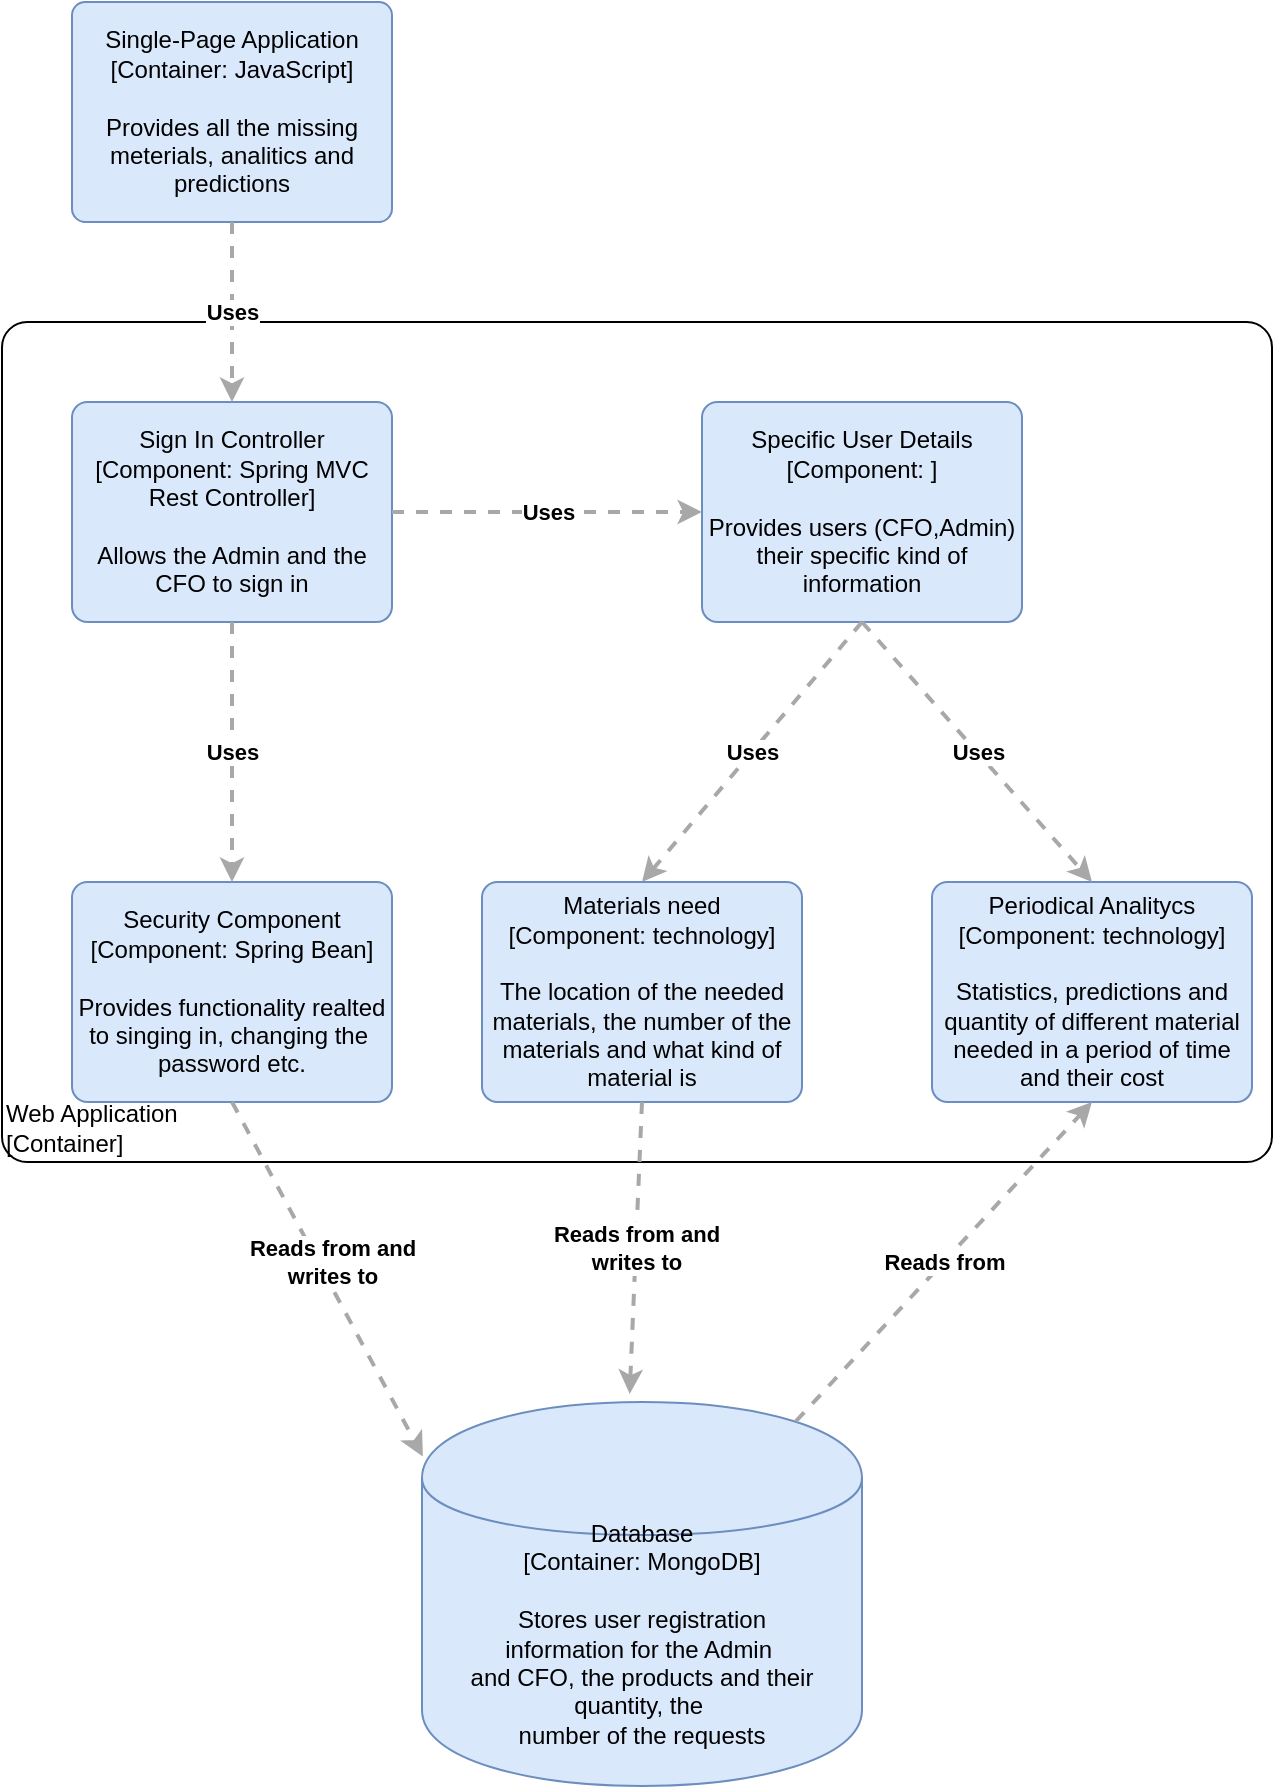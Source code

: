 <mxfile version="10.5.4" type="device"><diagram id="Y9WPn66LSog97lFWAclX" name="Page-1"><mxGraphModel dx="1379" dy="1806" grid="1" gridSize="10" guides="1" tooltips="1" connect="1" arrows="1" fold="1" page="1" pageScale="1" pageWidth="583" pageHeight="827" math="0" shadow="0"><root><mxCell id="0"/><mxCell id="1" parent="0"/><object label="&lt;span&gt;Database&lt;/span&gt;&lt;div&gt;[Container: MongoDB]&lt;/div&gt;&lt;div&gt;&lt;br&gt;&lt;/div&gt;&lt;div&gt;Stores user registration&lt;/div&gt;&lt;div&gt;information for the Admin&amp;nbsp;&lt;/div&gt;&lt;div&gt;and CFO, the products and their quantity, the&amp;nbsp;&lt;/div&gt;&lt;div&gt;number of the requests&lt;/div&gt;" placeholders="1" c4Type="Database" c4Technology="technology" c4Description="Beschreibung" id="WpH0PgQD271ktpPxvavB-17"><mxCell style="shape=cylinder;whiteSpace=wrap;html=1;boundedLbl=1;rounded=0;labelBackgroundColor=none;fillColor=#dae8fc;fontSize=12;fontColor=#000000;align=center;strokeColor=#6c8ebf;" vertex="1" parent="1"><mxGeometry x="975" y="600" width="220" height="192" as="geometry"/><C4Database as="c4"/></mxCell></object><object label="Single-Page Application&lt;br&gt;&lt;div&gt;[Container: JavaScript&lt;span&gt;]&lt;/span&gt;&lt;/div&gt;&lt;div&gt;&lt;br&gt;&lt;/div&gt;&lt;div&gt;Provides all the missing meterials, analitics and predictions&lt;/div&gt;" placeholders="1" c4Name="name" c4Type="Container" c4Technology="technology" c4Description="Beschreibung" id="WpH0PgQD271ktpPxvavB-26"><mxCell style="rounded=1;whiteSpace=wrap;html=1;labelBackgroundColor=none;fillColor=#dae8fc;fontColor=#000000;align=center;arcSize=6;strokeColor=#6c8ebf;" vertex="1" parent="1"><mxGeometry x="800" y="-100" width="160" height="110" as="geometry"/><C4Container as="c4"/></mxCell></object><object label="&lt;div style=&quot;text-align: left&quot;&gt;Web Application&lt;/div&gt;&lt;div style=&quot;text-align: left&quot;&gt;[Container]&lt;/div&gt;" placeholders="1" c4Name="name" c4Type="ExecutionEnvironment" c4Application="applicationAndVersion" id="WpH0PgQD271ktpPxvavB-32"><mxCell style="rounded=1;whiteSpace=wrap;html=1;labelBackgroundColor=none;fillColor=#ffffff;fontColor=#000000;align=left;arcSize=3;strokeColor=#000000;verticalAlign=bottom;" vertex="1" parent="1"><mxGeometry x="765" y="60" width="635" height="420" as="geometry"/><C4ExecutionEnvironment as="c4"/></mxCell></object><object label="Sign In Controller&lt;br&gt;&lt;div&gt;[Component: Spring MVC Rest Controller&lt;span&gt;]&lt;/span&gt;&lt;/div&gt;&lt;div&gt;&lt;br&gt;&lt;/div&gt;&lt;div&gt;Allows the Admin and the CFO to sign in&lt;/div&gt;" placeholders="1" c4Name="name" c4Type="Component" c4Technology="technology" c4Description="Beschreibung" id="WpH0PgQD271ktpPxvavB-34"><mxCell style="rounded=1;whiteSpace=wrap;html=1;labelBackgroundColor=none;fillColor=#dae8fc;fontColor=#000000;align=center;arcSize=7;strokeColor=#6c8ebf;" vertex="1" parent="1"><mxGeometry x="800" y="100" width="160" height="110" as="geometry"/><C4Component as="c4"/></mxCell></object><object label="Security Component&lt;br&gt;&lt;div&gt;[Component: Spring Bean&lt;span&gt;]&lt;/span&gt;&lt;/div&gt;&lt;div&gt;&lt;br&gt;&lt;/div&gt;&lt;div&gt;Provides functionality realted&lt;/div&gt;&lt;div&gt;to singing in, changing the&amp;nbsp;&lt;/div&gt;&lt;div&gt;password etc.&lt;/div&gt;" placeholders="1" c4Name="name" c4Type="Component" c4Technology="technology" c4Description="Beschreibung" id="WpH0PgQD271ktpPxvavB-35"><mxCell style="rounded=1;whiteSpace=wrap;html=1;labelBackgroundColor=none;fillColor=#dae8fc;fontColor=#000000;align=center;arcSize=7;strokeColor=#6c8ebf;" vertex="1" parent="1"><mxGeometry x="800" y="340" width="160" height="110" as="geometry"/><C4Component as="c4"/></mxCell></object><object label="Specific User Details&lt;br&gt;&lt;div&gt;[Component:&amp;nbsp;&lt;span&gt;]&lt;/span&gt;&lt;/div&gt;&lt;div&gt;&lt;br&gt;&lt;/div&gt;&lt;div&gt;Provides users (CFO,Admin)&lt;/div&gt;&lt;div&gt;their specific kind of information&lt;/div&gt;" placeholders="1" c4Name="name" c4Type="Component" c4Technology="technology" c4Description="Beschreibung" id="WpH0PgQD271ktpPxvavB-36"><mxCell style="rounded=1;whiteSpace=wrap;html=1;labelBackgroundColor=none;fillColor=#dae8fc;fontColor=#000000;align=center;arcSize=7;strokeColor=#6c8ebf;" vertex="1" parent="1"><mxGeometry x="1115" y="100" width="160" height="110" as="geometry"/><C4Component as="c4"/></mxCell></object><object label="Materials need&lt;br&gt;&lt;div&gt;[Component:&amp;nbsp;&lt;span&gt;technology&lt;/span&gt;&lt;span&gt;]&lt;/span&gt;&lt;/div&gt;&lt;div&gt;&lt;br&gt;&lt;/div&gt;&lt;div&gt;The location of the needed materials, the number of the materials and what kind of material is&lt;/div&gt;" placeholders="1" c4Name="name" c4Type="Component" c4Technology="technology" c4Description="Beschreibung" id="WpH0PgQD271ktpPxvavB-37"><mxCell style="rounded=1;whiteSpace=wrap;html=1;labelBackgroundColor=none;fillColor=#dae8fc;fontColor=#000000;align=center;arcSize=7;strokeColor=#6c8ebf;" vertex="1" parent="1"><mxGeometry x="1005" y="340" width="160" height="110" as="geometry"/><C4Component as="c4"/></mxCell></object><object label="Periodical Analitycs&lt;br&gt;&lt;div&gt;[Component:&amp;nbsp;&lt;span&gt;technology&lt;/span&gt;&lt;span&gt;]&lt;/span&gt;&lt;/div&gt;&lt;div&gt;&lt;br&gt;&lt;/div&gt;&lt;div&gt;Statistics, predictions and quantity of different material needed in a period of time and their cost&lt;/div&gt;" placeholders="1" c4Name="name" c4Type="Component" c4Technology="technology" c4Description="Beschreibung" id="WpH0PgQD271ktpPxvavB-38"><mxCell style="rounded=1;whiteSpace=wrap;html=1;labelBackgroundColor=none;fillColor=#dae8fc;fontColor=#000000;align=center;arcSize=7;strokeColor=#6c8ebf;" vertex="1" parent="1"><mxGeometry x="1230" y="340" width="160" height="110" as="geometry"/><C4Component as="c4"/></mxCell></object><object label="&lt;div style=&quot;text-align: left&quot;&gt;&lt;div style=&quot;text-align: center&quot;&gt;&lt;b&gt;Reads from and&lt;/b&gt;&lt;/div&gt;&lt;div style=&quot;text-align: center&quot;&gt;&lt;b&gt;writes to&lt;/b&gt;&lt;/div&gt;&lt;/div&gt;" c4Type="Relationship" c4Description="Beschreibung" c4Technology="technology" id="WpH0PgQD271ktpPxvavB-40"><mxCell style="edgeStyle=none;rounded=0;html=1;entryX=0.002;entryY=0.142;jettySize=auto;orthogonalLoop=1;strokeColor=#A8A8A8;strokeWidth=2;fontColor=#000000;jumpStyle=none;dashed=1;entryDx=0;entryDy=0;entryPerimeter=0;exitX=0.5;exitY=1;exitDx=0;exitDy=0;" edge="1" parent="1" source="WpH0PgQD271ktpPxvavB-35" target="WpH0PgQD271ktpPxvavB-17"><mxGeometry x="-0.065" y="6" width="160" relative="1" as="geometry"><mxPoint x="770" y="1150" as="sourcePoint"/><mxPoint x="930" y="1150" as="targetPoint"/><mxPoint as="offset"/></mxGeometry><C4Relationship as="c4"/></mxCell></object><object label="&lt;div style=&quot;text-align: left&quot;&gt;&lt;div style=&quot;text-align: center&quot;&gt;&lt;b&gt;Reads from and&lt;/b&gt;&lt;/div&gt;&lt;div style=&quot;text-align: center&quot;&gt;&lt;b&gt;writes to&lt;/b&gt;&lt;/div&gt;&lt;/div&gt;" c4Type="Relationship" c4Description="Beschreibung" c4Technology="technology" id="WpH0PgQD271ktpPxvavB-41"><mxCell style="edgeStyle=none;rounded=0;html=1;jettySize=auto;orthogonalLoop=1;strokeColor=#A8A8A8;strokeWidth=2;fontColor=#000000;jumpStyle=none;dashed=1;exitX=0.5;exitY=1;exitDx=0;exitDy=0;entryX=0.472;entryY=-0.021;entryDx=0;entryDy=0;entryPerimeter=0;" edge="1" parent="1" source="WpH0PgQD271ktpPxvavB-37" target="WpH0PgQD271ktpPxvavB-17"><mxGeometry width="160" relative="1" as="geometry"><mxPoint x="740" y="780" as="sourcePoint"/><mxPoint x="1030" y="520" as="targetPoint"/></mxGeometry><C4Relationship as="c4"/></mxCell></object><object label="&lt;div style=&quot;text-align: left&quot;&gt;&lt;div style=&quot;text-align: center&quot;&gt;&lt;b&gt;Reads from&lt;/b&gt;&lt;/div&gt;&lt;/div&gt;" c4Type="Relationship" c4Description="Beschreibung" c4Technology="technology" id="WpH0PgQD271ktpPxvavB-42"><mxCell style="edgeStyle=none;rounded=0;html=1;entryX=0.5;entryY=1;jettySize=auto;orthogonalLoop=1;strokeColor=#A8A8A8;strokeWidth=2;fontColor=#000000;jumpStyle=none;dashed=1;entryDx=0;entryDy=0;exitX=0.85;exitY=0.05;exitDx=0;exitDy=0;exitPerimeter=0;" edge="1" parent="1" source="WpH0PgQD271ktpPxvavB-17" target="WpH0PgQD271ktpPxvavB-38"><mxGeometry width="160" relative="1" as="geometry"><mxPoint x="770" y="1150" as="sourcePoint"/><mxPoint x="930" y="1150" as="targetPoint"/></mxGeometry><C4Relationship as="c4"/></mxCell></object><object label="&lt;div style=&quot;text-align: left&quot;&gt;&lt;div style=&quot;text-align: center&quot;&gt;&lt;b&gt;Uses&lt;/b&gt;&lt;/div&gt;&lt;/div&gt;" c4Type="Relationship" c4Description="Beschreibung" c4Technology="technology" id="WpH0PgQD271ktpPxvavB-44"><mxCell style="edgeStyle=none;rounded=0;html=1;entryX=0.5;entryY=0;jettySize=auto;orthogonalLoop=1;strokeColor=#A8A8A8;strokeWidth=2;fontColor=#000000;jumpStyle=none;dashed=1;exitX=0.5;exitY=1;exitDx=0;exitDy=0;entryDx=0;entryDy=0;" edge="1" parent="1" source="WpH0PgQD271ktpPxvavB-34" target="WpH0PgQD271ktpPxvavB-35"><mxGeometry width="160" relative="1" as="geometry"><mxPoint x="770" y="810" as="sourcePoint"/><mxPoint x="930" y="810" as="targetPoint"/></mxGeometry><C4Relationship as="c4"/></mxCell></object><object label="&lt;div style=&quot;text-align: left&quot;&gt;&lt;div style=&quot;text-align: center&quot;&gt;&lt;b&gt;Uses&lt;/b&gt;&lt;/div&gt;&lt;/div&gt;" c4Type="Relationship" c4Description="Beschreibung" c4Technology="technology" id="WpH0PgQD271ktpPxvavB-45"><mxCell style="edgeStyle=none;rounded=0;html=1;entryX=0.5;entryY=0;jettySize=auto;orthogonalLoop=1;strokeColor=#A8A8A8;strokeWidth=2;fontColor=#000000;jumpStyle=none;dashed=1;exitX=0.5;exitY=1;exitDx=0;exitDy=0;entryDx=0;entryDy=0;" edge="1" parent="1" source="WpH0PgQD271ktpPxvavB-36" target="WpH0PgQD271ktpPxvavB-37"><mxGeometry width="160" relative="1" as="geometry"><mxPoint x="770" y="810" as="sourcePoint"/><mxPoint x="930" y="810" as="targetPoint"/></mxGeometry><C4Relationship as="c4"/></mxCell></object><object label="&lt;div style=&quot;text-align: left&quot;&gt;&lt;div style=&quot;text-align: center&quot;&gt;&lt;b&gt;Uses&lt;/b&gt;&lt;/div&gt;&lt;/div&gt;" c4Type="Relationship" c4Description="Beschreibung" c4Technology="technology" id="WpH0PgQD271ktpPxvavB-46"><mxCell style="edgeStyle=none;rounded=0;html=1;entryX=0.5;entryY=0;jettySize=auto;orthogonalLoop=1;strokeColor=#A8A8A8;strokeWidth=2;fontColor=#000000;jumpStyle=none;dashed=1;exitX=0.5;exitY=1;exitDx=0;exitDy=0;entryDx=0;entryDy=0;" edge="1" parent="1" source="WpH0PgQD271ktpPxvavB-36" target="WpH0PgQD271ktpPxvavB-38"><mxGeometry width="160" relative="1" as="geometry"><mxPoint x="770" y="810" as="sourcePoint"/><mxPoint x="930" y="810" as="targetPoint"/></mxGeometry><C4Relationship as="c4"/></mxCell></object><object label="&lt;div style=&quot;text-align: left&quot;&gt;&lt;div style=&quot;text-align: center&quot;&gt;&lt;b&gt;Uses&lt;/b&gt;&lt;/div&gt;&lt;/div&gt;" c4Type="Relationship" c4Description="Beschreibung" c4Technology="technology" id="WpH0PgQD271ktpPxvavB-47"><mxCell style="edgeStyle=none;rounded=0;html=1;entryX=0.5;entryY=0;jettySize=auto;orthogonalLoop=1;strokeColor=#A8A8A8;strokeWidth=2;fontColor=#000000;jumpStyle=none;dashed=1;exitX=0.5;exitY=1;exitDx=0;exitDy=0;entryDx=0;entryDy=0;" edge="1" parent="1" source="WpH0PgQD271ktpPxvavB-26" target="WpH0PgQD271ktpPxvavB-34"><mxGeometry width="160" relative="1" as="geometry"><mxPoint x="770" y="810" as="sourcePoint"/><mxPoint x="930" y="810" as="targetPoint"/></mxGeometry><C4Relationship as="c4"/></mxCell></object><object label="&lt;div style=&quot;text-align: left&quot;&gt;&lt;div style=&quot;text-align: center&quot;&gt;&lt;b&gt;Uses&lt;/b&gt;&lt;/div&gt;&lt;/div&gt;" c4Type="Relationship" c4Description="Beschreibung" c4Technology="technology" id="WpH0PgQD271ktpPxvavB-48"><mxCell style="edgeStyle=none;rounded=0;html=1;jettySize=auto;orthogonalLoop=1;strokeColor=#A8A8A8;strokeWidth=2;fontColor=#000000;jumpStyle=none;dashed=1;exitX=1;exitY=0.5;exitDx=0;exitDy=0;" edge="1" parent="1" source="WpH0PgQD271ktpPxvavB-34" target="WpH0PgQD271ktpPxvavB-36"><mxGeometry width="160" relative="1" as="geometry"><mxPoint x="770" y="810" as="sourcePoint"/><mxPoint x="930" y="810" as="targetPoint"/></mxGeometry><C4Relationship as="c4"/></mxCell></object></root></mxGraphModel></diagram></mxfile>